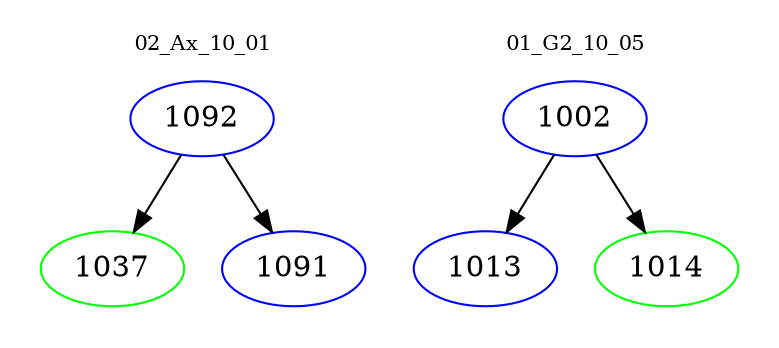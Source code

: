 digraph{
subgraph cluster_0 {
color = white
label = "02_Ax_10_01";
fontsize=10;
T0_1092 [label="1092", color="blue"]
T0_1092 -> T0_1037 [color="black"]
T0_1037 [label="1037", color="green"]
T0_1092 -> T0_1091 [color="black"]
T0_1091 [label="1091", color="blue"]
}
subgraph cluster_1 {
color = white
label = "01_G2_10_05";
fontsize=10;
T1_1002 [label="1002", color="blue"]
T1_1002 -> T1_1013 [color="black"]
T1_1013 [label="1013", color="blue"]
T1_1002 -> T1_1014 [color="black"]
T1_1014 [label="1014", color="green"]
}
}
